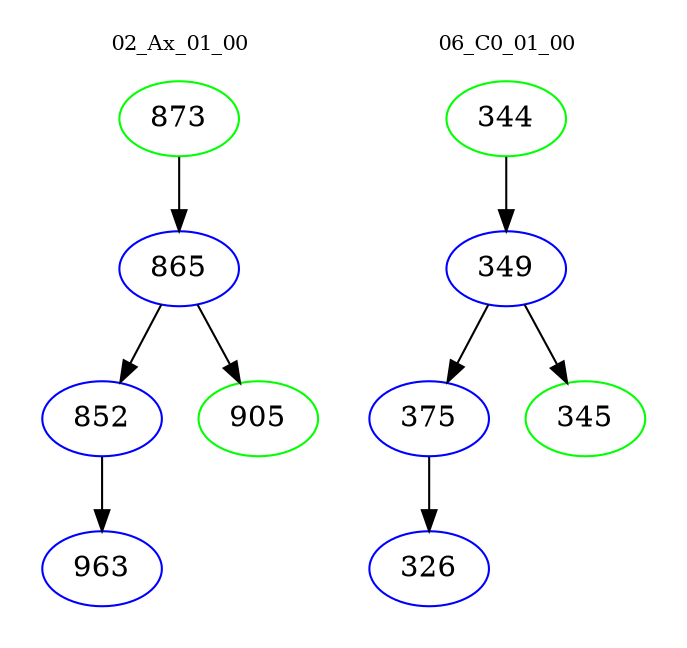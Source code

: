 digraph{
subgraph cluster_0 {
color = white
label = "02_Ax_01_00";
fontsize=10;
T0_873 [label="873", color="green"]
T0_873 -> T0_865 [color="black"]
T0_865 [label="865", color="blue"]
T0_865 -> T0_852 [color="black"]
T0_852 [label="852", color="blue"]
T0_852 -> T0_963 [color="black"]
T0_963 [label="963", color="blue"]
T0_865 -> T0_905 [color="black"]
T0_905 [label="905", color="green"]
}
subgraph cluster_1 {
color = white
label = "06_C0_01_00";
fontsize=10;
T1_344 [label="344", color="green"]
T1_344 -> T1_349 [color="black"]
T1_349 [label="349", color="blue"]
T1_349 -> T1_375 [color="black"]
T1_375 [label="375", color="blue"]
T1_375 -> T1_326 [color="black"]
T1_326 [label="326", color="blue"]
T1_349 -> T1_345 [color="black"]
T1_345 [label="345", color="green"]
}
}
